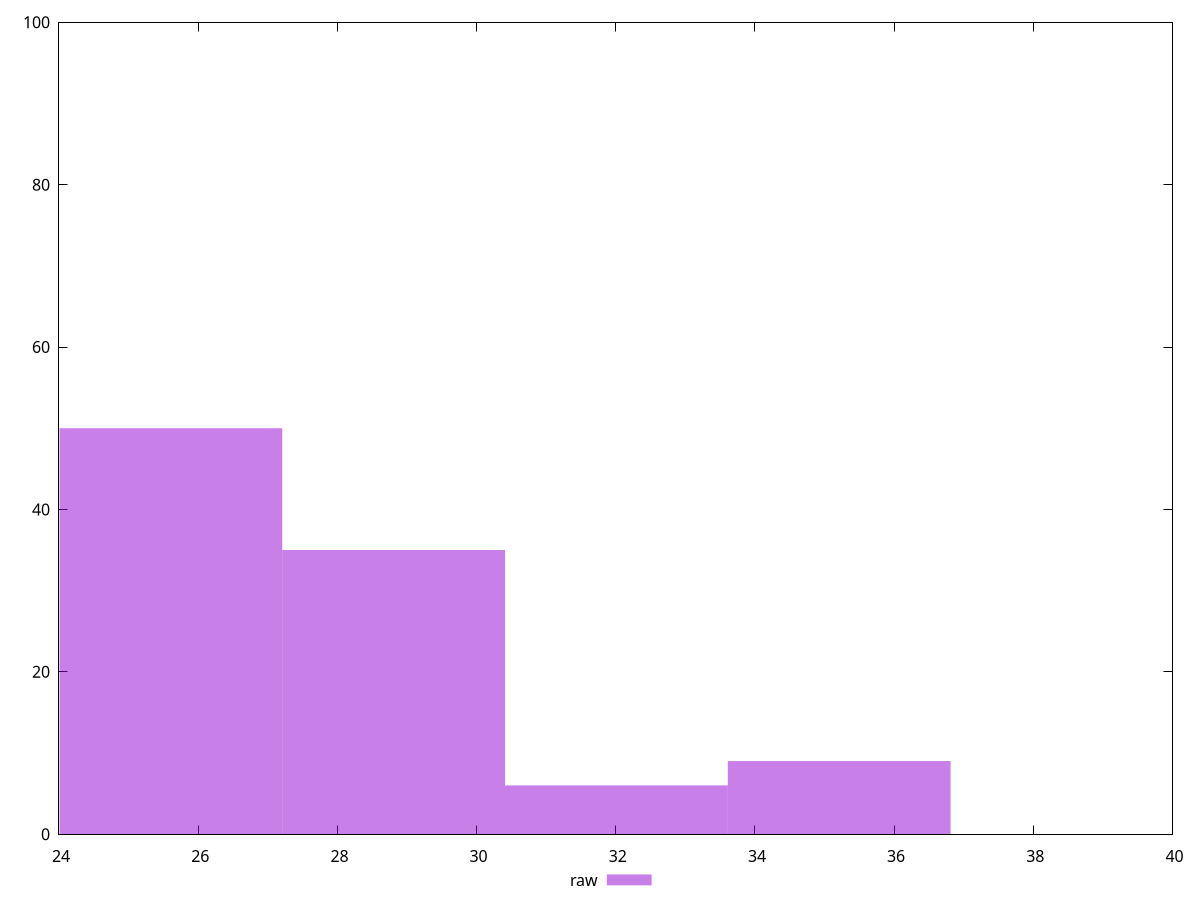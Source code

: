 reset
set terminal svg size 640, 490 enhanced background rgb 'white'
set output "reprap/max-potential-fid/samples/pages+cached+noexternal/raw/histogram.svg"

$raw <<EOF
28.80871262857287 35
25.60774455873144 50
32.0096806984143 6
35.21064876825573 9
EOF

set key outside below
set boxwidth 3.20096806984143
set yrange [0:100]
set style fill transparent solid 0.5 noborder

plot \
  $raw title "raw" with boxes, \


reset